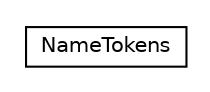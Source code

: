 #!/usr/local/bin/dot
#
# Class diagram 
# Generated by UMLGraph version R5_6-24-gf6e263 (http://www.umlgraph.org/)
#

digraph G {
	edge [fontname="Helvetica",fontsize=10,labelfontname="Helvetica",labelfontsize=10];
	node [fontname="Helvetica",fontsize=10,shape=plaintext];
	nodesep=0.25;
	ranksep=0.5;
	rankdir=LR;
	// com.gwtplatform.carstore.client.place.NameTokens
	c37280 [label=<<table title="com.gwtplatform.carstore.client.place.NameTokens" border="0" cellborder="1" cellspacing="0" cellpadding="2" port="p" href="./NameTokens.html">
		<tr><td><table border="0" cellspacing="0" cellpadding="1">
<tr><td align="center" balign="center"> NameTokens </td></tr>
		</table></td></tr>
		</table>>, URL="./NameTokens.html", fontname="Helvetica", fontcolor="black", fontsize=10.0];
}

